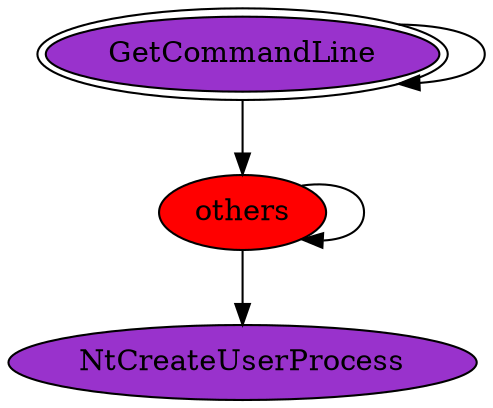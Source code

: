 digraph "./REPORTS/6161/API_PER_CATEGORY/CreateProcess.exe_1256_Processes_API_per_Category_Transition_Matrix" {
	GetCommandLine [label=GetCommandLine fillcolor=darkorchid peripheries=2 style=filled]
	GetCommandLine -> GetCommandLine [label=""]
	others [label=others fillcolor=red style=filled]
	GetCommandLine -> others [label=""]
	others -> others [label=""]
	NtCreateUserProcess [label=NtCreateUserProcess fillcolor=darkorchid style=filled]
	others -> NtCreateUserProcess [label=""]
}
